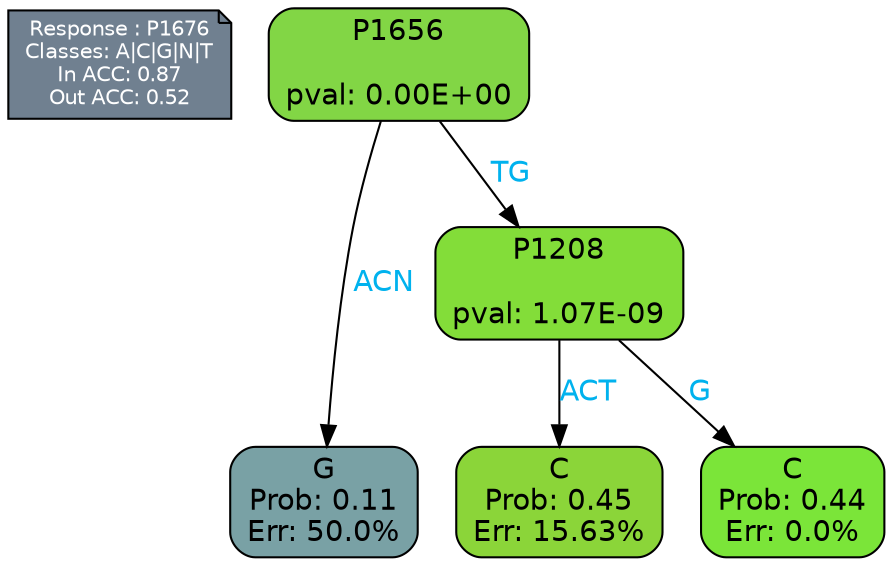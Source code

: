 digraph Tree {
node [shape=box, style="filled, rounded", color="black", fontname=helvetica] ;
graph [ranksep=equally, splines=polylines, bgcolor=transparent, dpi=600] ;
edge [fontname=helvetica] ;
LEGEND [label="Response : P1676
Classes: A|C|G|N|T
In ACC: 0.87
Out ACC: 0.52
",shape=note,align=left,style=filled,fillcolor="slategray",fontcolor="white",fontsize=10];1 [label="P1656

pval: 0.00E+00", fillcolor="#82d645"] ;
2 [label="G
Prob: 0.11
Err: 50.0%", fillcolor="#79a1a5"] ;
3 [label="P1208

pval: 1.07E-09", fillcolor="#83dd39"] ;
4 [label="C
Prob: 0.45
Err: 15.63%", fillcolor="#8bd539"] ;
5 [label="C
Prob: 0.44
Err: 0.0%", fillcolor="#7be539"] ;
1 -> 2 [label="ACN",fontcolor=deepskyblue2] ;
1 -> 3 [label="TG",fontcolor=deepskyblue2] ;
3 -> 4 [label="ACT",fontcolor=deepskyblue2] ;
3 -> 5 [label="G",fontcolor=deepskyblue2] ;
{rank = same; 2;4;5;}{rank = same; LEGEND;1;}}